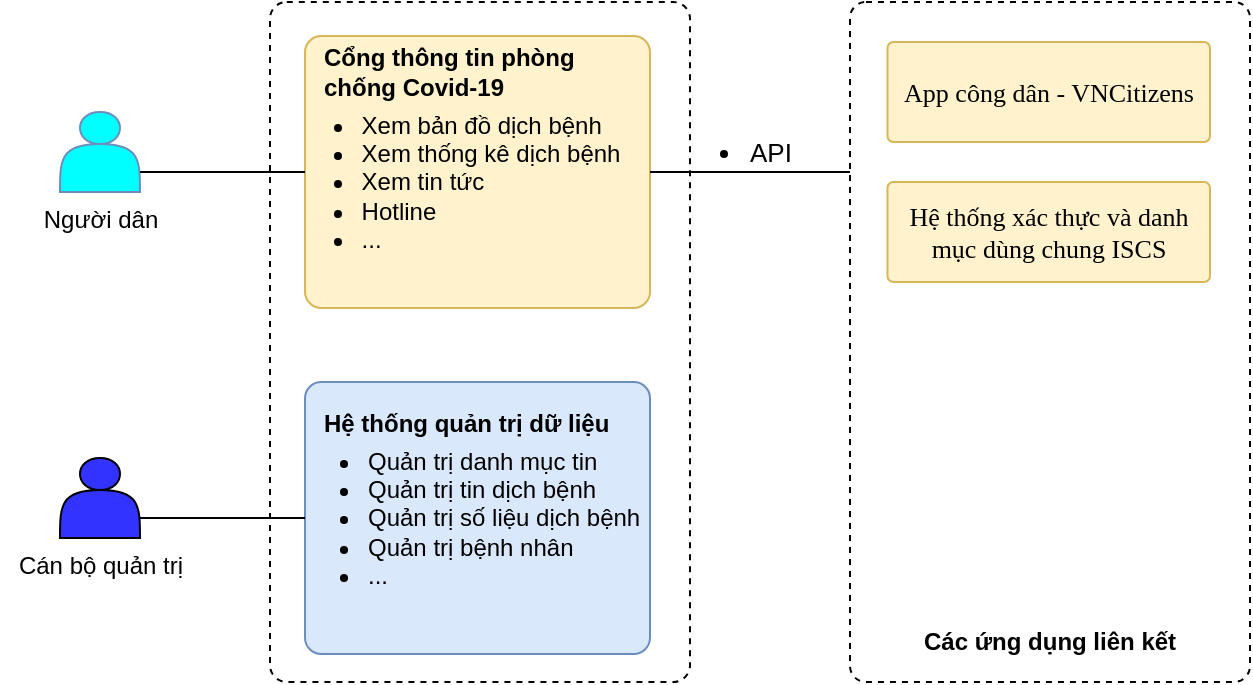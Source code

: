 <mxfile version="15.7.3" type="github">
  <diagram id="fh3bzA8FCPsDUS8gh_0F" name="Trang-1">
    <mxGraphModel dx="942" dy="522" grid="1" gridSize="10" guides="1" tooltips="1" connect="1" arrows="1" fold="1" page="1" pageScale="1" pageWidth="4681" pageHeight="3300" math="0" shadow="0">
      <root>
        <mxCell id="0" />
        <mxCell id="1" parent="0" />
        <mxCell id="SRLH_T_6uQIxwLFJ_imJ-1" value="" style="shape=actor;whiteSpace=wrap;html=1;fillColor=#00FFFF;strokeColor=#6c8ebf;" vertex="1" parent="1">
          <mxGeometry x="125" y="205" width="40" height="40" as="geometry" />
        </mxCell>
        <mxCell id="SRLH_T_6uQIxwLFJ_imJ-2" value="Người dân" style="text;html=1;align=center;verticalAlign=middle;resizable=0;points=[];autosize=1;strokeColor=none;fillColor=none;" vertex="1" parent="1">
          <mxGeometry x="110" y="249" width="70" height="20" as="geometry" />
        </mxCell>
        <mxCell id="SRLH_T_6uQIxwLFJ_imJ-3" value="" style="rounded=1;whiteSpace=wrap;html=1;dashed=1;fillColor=default;arcSize=4;" vertex="1" parent="1">
          <mxGeometry x="230" y="150" width="210" height="340" as="geometry" />
        </mxCell>
        <mxCell id="SRLH_T_6uQIxwLFJ_imJ-4" value="" style="rounded=1;whiteSpace=wrap;html=1;fillColor=#fff2cc;arcSize=6;strokeColor=#d6b656;" vertex="1" parent="1">
          <mxGeometry x="247.5" y="167" width="172.5" height="136" as="geometry" />
        </mxCell>
        <mxCell id="SRLH_T_6uQIxwLFJ_imJ-5" value="&lt;div&gt;&lt;span&gt;&lt;b&gt;Cổng thông tin phòng&lt;/b&gt;&lt;/span&gt;&lt;/div&gt;&lt;b&gt;chống Covid-19&lt;/b&gt;" style="text;html=1;align=left;verticalAlign=middle;resizable=0;points=[];autosize=1;strokeColor=none;fillColor=none;" vertex="1" parent="1">
          <mxGeometry x="255" y="170" width="140" height="30" as="geometry" />
        </mxCell>
        <mxCell id="SRLH_T_6uQIxwLFJ_imJ-6" value="&lt;ul&gt;&lt;li style=&quot;text-align: left&quot;&gt;Xem bản đồ dịch bệnh&lt;/li&gt;&lt;li style=&quot;text-align: left&quot;&gt;Xem thống kê dịch bệnh&lt;/li&gt;&lt;li style=&quot;text-align: left&quot;&gt;Xem tin tức&lt;/li&gt;&lt;li style=&quot;text-align: left&quot;&gt;Hotline&lt;/li&gt;&lt;li style=&quot;text-align: left&quot;&gt;...&lt;/li&gt;&lt;/ul&gt;" style="text;html=1;align=center;verticalAlign=middle;resizable=0;points=[];autosize=1;strokeColor=none;fillColor=none;" vertex="1" parent="1">
          <mxGeometry x="230" y="190" width="180" height="100" as="geometry" />
        </mxCell>
        <mxCell id="SRLH_T_6uQIxwLFJ_imJ-10" value="" style="rounded=1;whiteSpace=wrap;html=1;fillColor=#dae8fc;arcSize=6;strokeColor=#6c8ebf;" vertex="1" parent="1">
          <mxGeometry x="247.5" y="340" width="172.5" height="136" as="geometry" />
        </mxCell>
        <mxCell id="SRLH_T_6uQIxwLFJ_imJ-11" value="&lt;b&gt;Hệ thống quản trị dữ liệu&lt;/b&gt;&lt;div&gt;&lt;/div&gt;" style="text;html=1;align=left;verticalAlign=middle;resizable=0;points=[];autosize=1;strokeColor=none;fillColor=none;" vertex="1" parent="1">
          <mxGeometry x="255" y="351" width="160" height="20" as="geometry" />
        </mxCell>
        <mxCell id="SRLH_T_6uQIxwLFJ_imJ-12" value="&lt;ul&gt;&lt;li&gt;Quản trị danh mục tin&lt;/li&gt;&lt;li&gt;Quản trị tin dịch bệnh&lt;/li&gt;&lt;li&gt;Quản trị số liệu dịch bệnh&lt;/li&gt;&lt;li&gt;Quản trị bệnh nhân&lt;/li&gt;&lt;li&gt;...&lt;/li&gt;&lt;/ul&gt;" style="text;html=1;align=left;verticalAlign=middle;resizable=0;points=[];autosize=1;strokeColor=none;fillColor=none;" vertex="1" parent="1">
          <mxGeometry x="236.75" y="358" width="190" height="100" as="geometry" />
        </mxCell>
        <mxCell id="SRLH_T_6uQIxwLFJ_imJ-13" value="" style="shape=actor;whiteSpace=wrap;html=1;fillColor=#3333FF;" vertex="1" parent="1">
          <mxGeometry x="125" y="378" width="40" height="40" as="geometry" />
        </mxCell>
        <mxCell id="SRLH_T_6uQIxwLFJ_imJ-14" value="Cán bộ quản trị" style="text;html=1;align=center;verticalAlign=middle;resizable=0;points=[];autosize=1;strokeColor=none;fillColor=none;" vertex="1" parent="1">
          <mxGeometry x="95" y="422" width="100" height="20" as="geometry" />
        </mxCell>
        <mxCell id="SRLH_T_6uQIxwLFJ_imJ-15" value="" style="endArrow=none;html=1;rounded=0;exitX=1;exitY=0.75;exitDx=0;exitDy=0;entryX=0;entryY=0.5;entryDx=0;entryDy=0;" edge="1" parent="1" source="SRLH_T_6uQIxwLFJ_imJ-1" target="SRLH_T_6uQIxwLFJ_imJ-4">
          <mxGeometry width="50" height="50" relative="1" as="geometry">
            <mxPoint x="460" y="340" as="sourcePoint" />
            <mxPoint x="510" y="290" as="targetPoint" />
          </mxGeometry>
        </mxCell>
        <mxCell id="SRLH_T_6uQIxwLFJ_imJ-17" value="" style="endArrow=none;html=1;rounded=0;exitX=1;exitY=0.75;exitDx=0;exitDy=0;entryX=0;entryY=0.5;entryDx=0;entryDy=0;" edge="1" parent="1" source="SRLH_T_6uQIxwLFJ_imJ-13" target="SRLH_T_6uQIxwLFJ_imJ-10">
          <mxGeometry width="50" height="50" relative="1" as="geometry">
            <mxPoint x="460" y="320" as="sourcePoint" />
            <mxPoint x="510" y="270" as="targetPoint" />
          </mxGeometry>
        </mxCell>
        <mxCell id="SRLH_T_6uQIxwLFJ_imJ-18" value="" style="rounded=1;whiteSpace=wrap;html=1;dashed=1;fillColor=default;arcSize=4;" vertex="1" parent="1">
          <mxGeometry x="520" y="150" width="200" height="340" as="geometry" />
        </mxCell>
        <mxCell id="SRLH_T_6uQIxwLFJ_imJ-19" value="&lt;b&gt;Các ứng dụng liên kết&lt;/b&gt;" style="text;html=1;align=left;verticalAlign=middle;resizable=0;points=[];autosize=1;strokeColor=none;fillColor=none;" vertex="1" parent="1">
          <mxGeometry x="555" y="460" width="140" height="20" as="geometry" />
        </mxCell>
        <mxCell id="SRLH_T_6uQIxwLFJ_imJ-20" value="&lt;font style=&quot;font-size: 13px&quot;&gt;&lt;span style=&quot;line-height: 150% ; font-family: &amp;#34;times new roman&amp;#34; , serif&quot;&gt;A&lt;/span&gt;&lt;span lang=&quot;VI&quot; style=&quot;line-height: 150% ; font-family: &amp;#34;times new roman&amp;#34; , serif&quot;&gt;pp công dân&lt;/span&gt;&lt;span style=&quot;line-height: 150% ; font-family: &amp;#34;times new roman&amp;#34; , serif&quot;&gt; - VNCitizens&lt;/span&gt;&lt;/font&gt;" style="rounded=1;whiteSpace=wrap;html=1;fillColor=#fff2cc;arcSize=6;strokeColor=#d6b656;align=center;" vertex="1" parent="1">
          <mxGeometry x="538.75" y="170" width="161.25" height="50" as="geometry" />
        </mxCell>
        <mxCell id="SRLH_T_6uQIxwLFJ_imJ-21" value="&lt;font face=&quot;times new roman, serif&quot;&gt;&lt;span style=&quot;font-size: 13px&quot;&gt;Hệ thống xác thực và&amp;nbsp;&lt;/span&gt;&lt;/font&gt;&lt;span style=&quot;font-family: &amp;#34;times new roman&amp;#34; , serif ; font-size: 13px&quot;&gt;danh mục dùng chung ISCS&lt;/span&gt;" style="rounded=1;whiteSpace=wrap;html=1;fillColor=#fff2cc;arcSize=6;strokeColor=#d6b656;align=center;" vertex="1" parent="1">
          <mxGeometry x="538.75" y="240" width="161.25" height="50" as="geometry" />
        </mxCell>
        <mxCell id="SRLH_T_6uQIxwLFJ_imJ-24" value="" style="endArrow=none;html=1;rounded=0;fontSize=13;exitX=1;exitY=0.5;exitDx=0;exitDy=0;entryX=0;entryY=0.25;entryDx=0;entryDy=0;" edge="1" parent="1" source="SRLH_T_6uQIxwLFJ_imJ-4" target="SRLH_T_6uQIxwLFJ_imJ-18">
          <mxGeometry width="50" height="50" relative="1" as="geometry">
            <mxPoint x="460" y="279" as="sourcePoint" />
            <mxPoint x="510" y="229" as="targetPoint" />
          </mxGeometry>
        </mxCell>
        <mxCell id="SRLH_T_6uQIxwLFJ_imJ-25" value="&lt;ul&gt;&lt;li&gt;API&lt;/li&gt;&lt;/ul&gt;" style="text;html=1;align=center;verticalAlign=middle;resizable=0;points=[];autosize=1;strokeColor=none;fillColor=none;fontSize=13;" vertex="1" parent="1">
          <mxGeometry x="420" y="200" width="80" height="50" as="geometry" />
        </mxCell>
      </root>
    </mxGraphModel>
  </diagram>
</mxfile>
